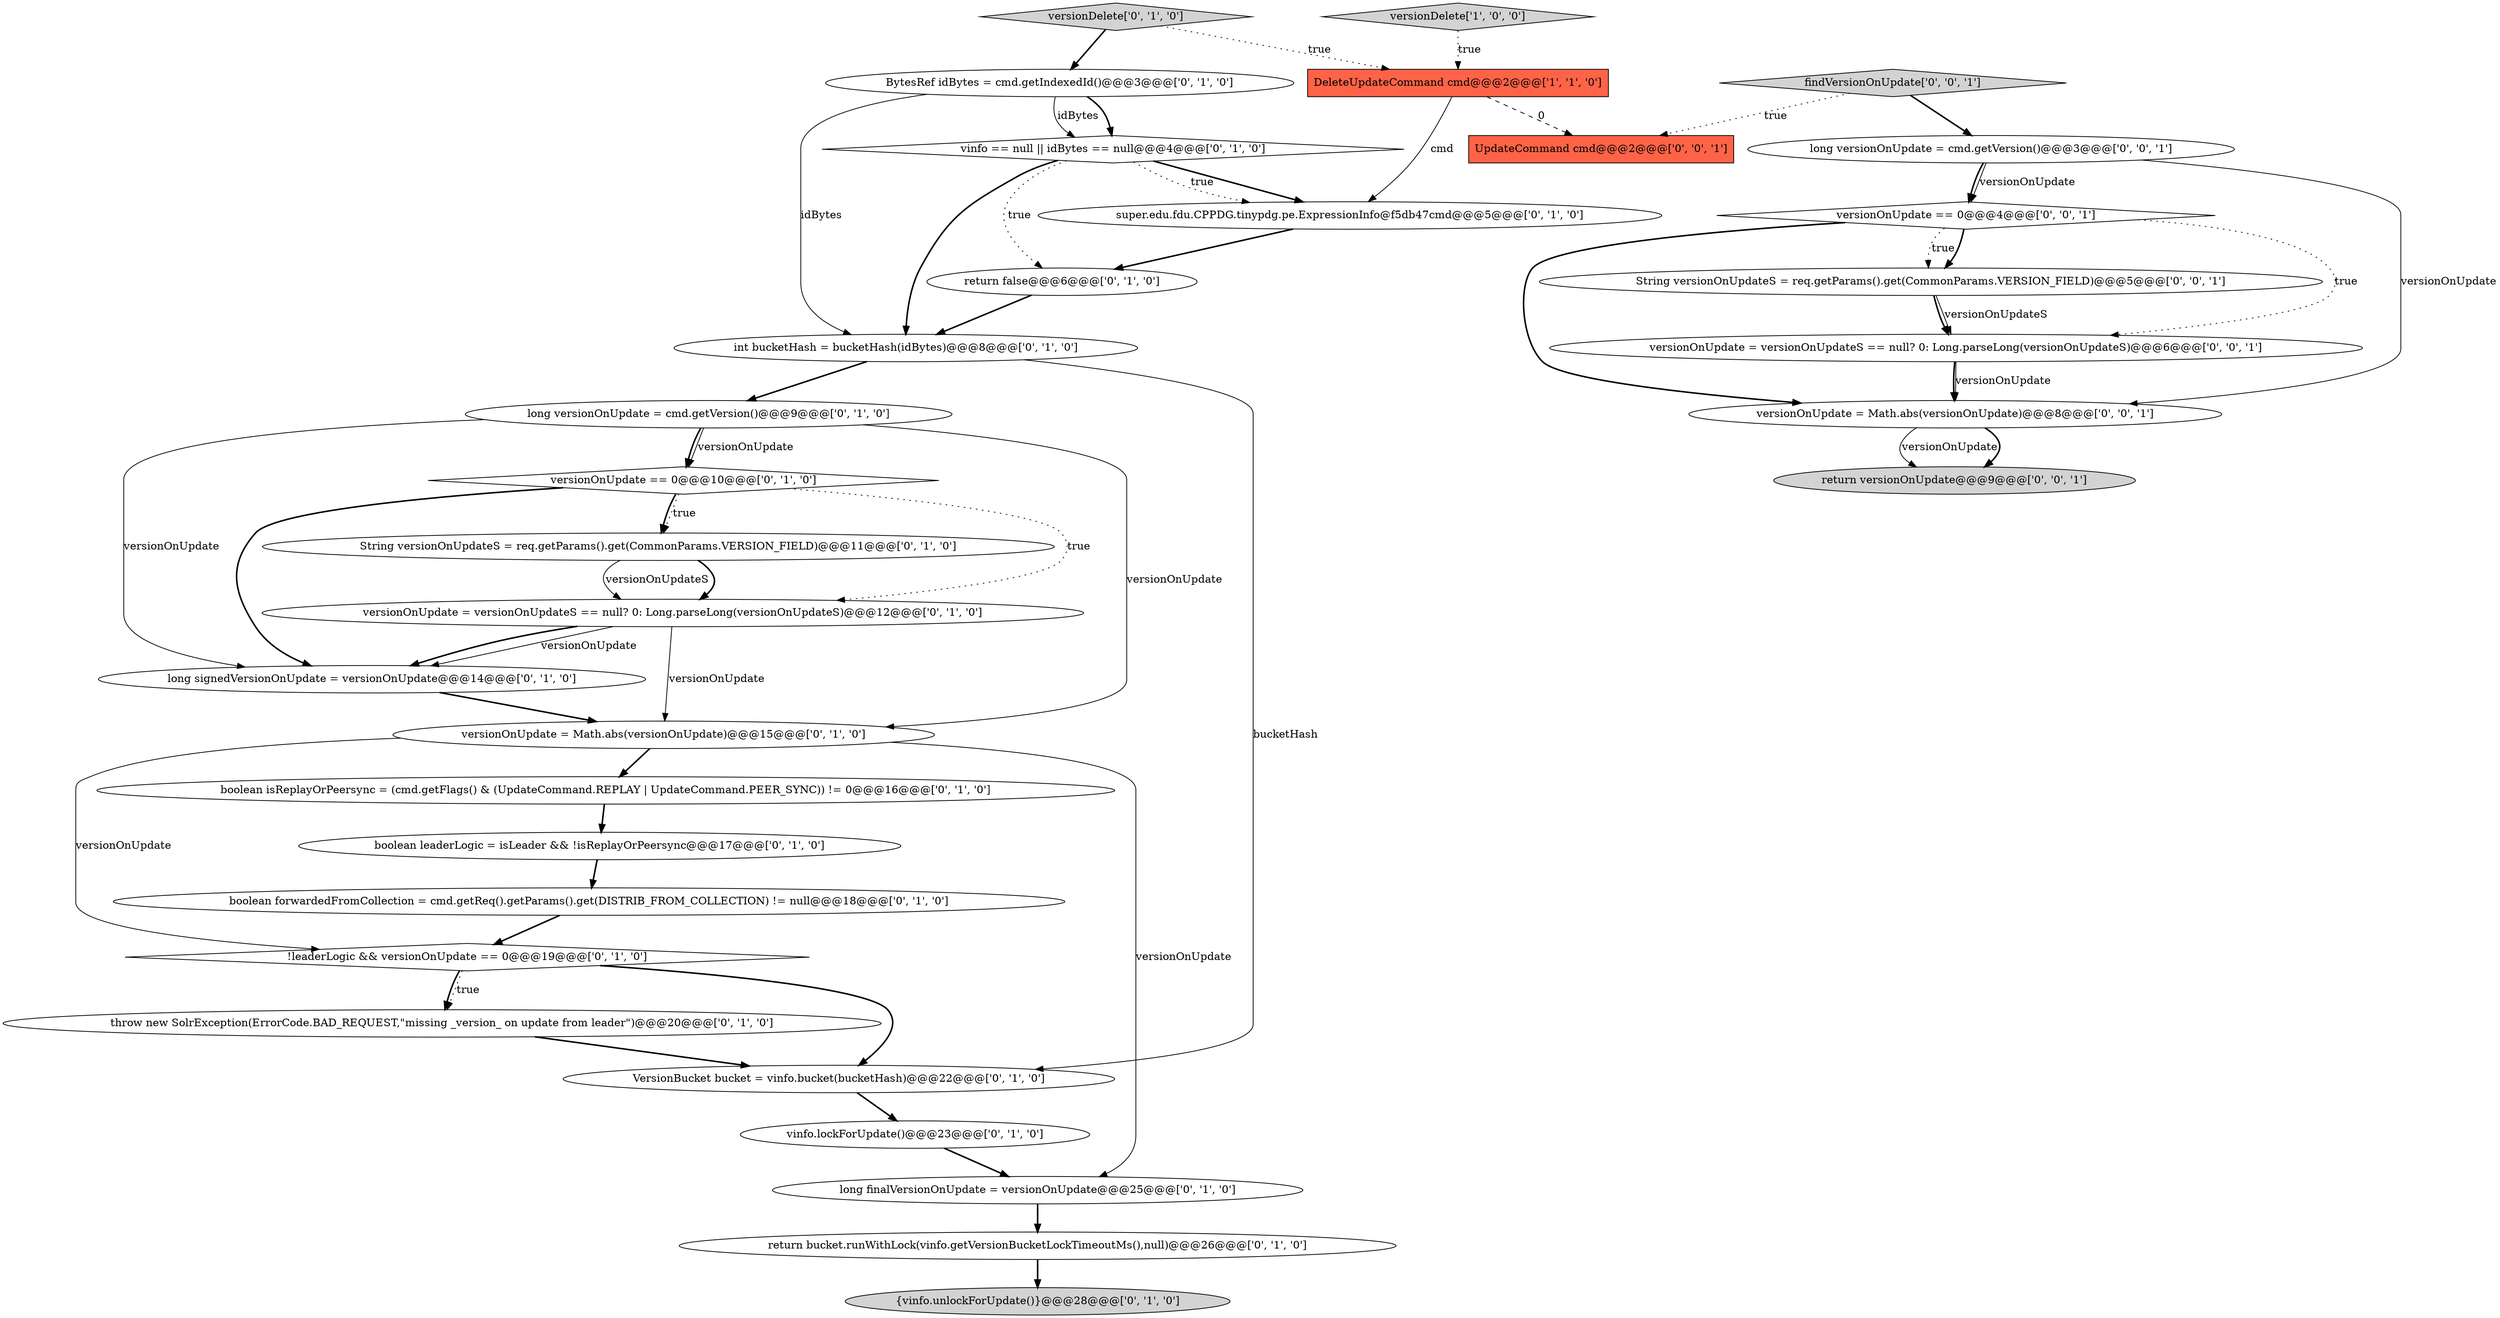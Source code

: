 digraph {
0 [style = filled, label = "DeleteUpdateCommand cmd@@@2@@@['1', '1', '0']", fillcolor = tomato, shape = box image = "AAA0AAABBB1BBB"];
3 [style = filled, label = "versionOnUpdate = Math.abs(versionOnUpdate)@@@15@@@['0', '1', '0']", fillcolor = white, shape = ellipse image = "AAA0AAABBB2BBB"];
14 [style = filled, label = "!leaderLogic && versionOnUpdate == 0@@@19@@@['0', '1', '0']", fillcolor = white, shape = diamond image = "AAA0AAABBB2BBB"];
25 [style = filled, label = "String versionOnUpdateS = req.getParams().get(CommonParams.VERSION_FIELD)@@@5@@@['0', '0', '1']", fillcolor = white, shape = ellipse image = "AAA0AAABBB3BBB"];
4 [style = filled, label = "boolean leaderLogic = isLeader && !isReplayOrPeersync@@@17@@@['0', '1', '0']", fillcolor = white, shape = ellipse image = "AAA0AAABBB2BBB"];
27 [style = filled, label = "long versionOnUpdate = cmd.getVersion()@@@3@@@['0', '0', '1']", fillcolor = white, shape = ellipse image = "AAA0AAABBB3BBB"];
19 [style = filled, label = "versionDelete['0', '1', '0']", fillcolor = lightgray, shape = diamond image = "AAA0AAABBB2BBB"];
28 [style = filled, label = "versionOnUpdate == 0@@@4@@@['0', '0', '1']", fillcolor = white, shape = diamond image = "AAA0AAABBB3BBB"];
11 [style = filled, label = "long versionOnUpdate = cmd.getVersion()@@@9@@@['0', '1', '0']", fillcolor = white, shape = ellipse image = "AAA0AAABBB2BBB"];
6 [style = filled, label = "boolean isReplayOrPeersync = (cmd.getFlags() & (UpdateCommand.REPLAY | UpdateCommand.PEER_SYNC)) != 0@@@16@@@['0', '1', '0']", fillcolor = white, shape = ellipse image = "AAA0AAABBB2BBB"];
12 [style = filled, label = "long finalVersionOnUpdate = versionOnUpdate@@@25@@@['0', '1', '0']", fillcolor = white, shape = ellipse image = "AAA1AAABBB2BBB"];
30 [style = filled, label = "versionOnUpdate = versionOnUpdateS == null? 0: Long.parseLong(versionOnUpdateS)@@@6@@@['0', '0', '1']", fillcolor = white, shape = ellipse image = "AAA0AAABBB3BBB"];
5 [style = filled, label = "{vinfo.unlockForUpdate()}@@@28@@@['0', '1', '0']", fillcolor = lightgray, shape = ellipse image = "AAA0AAABBB2BBB"];
24 [style = filled, label = "UpdateCommand cmd@@@2@@@['0', '0', '1']", fillcolor = tomato, shape = box image = "AAA0AAABBB3BBB"];
9 [style = filled, label = "boolean forwardedFromCollection = cmd.getReq().getParams().get(DISTRIB_FROM_COLLECTION) != null@@@18@@@['0', '1', '0']", fillcolor = white, shape = ellipse image = "AAA0AAABBB2BBB"];
1 [style = filled, label = "versionDelete['1', '0', '0']", fillcolor = lightgray, shape = diamond image = "AAA0AAABBB1BBB"];
2 [style = filled, label = "versionOnUpdate == 0@@@10@@@['0', '1', '0']", fillcolor = white, shape = diamond image = "AAA0AAABBB2BBB"];
26 [style = filled, label = "versionOnUpdate = Math.abs(versionOnUpdate)@@@8@@@['0', '0', '1']", fillcolor = white, shape = ellipse image = "AAA0AAABBB3BBB"];
18 [style = filled, label = "long signedVersionOnUpdate = versionOnUpdate@@@14@@@['0', '1', '0']", fillcolor = white, shape = ellipse image = "AAA0AAABBB2BBB"];
20 [style = filled, label = "BytesRef idBytes = cmd.getIndexedId()@@@3@@@['0', '1', '0']", fillcolor = white, shape = ellipse image = "AAA0AAABBB2BBB"];
21 [style = filled, label = "String versionOnUpdateS = req.getParams().get(CommonParams.VERSION_FIELD)@@@11@@@['0', '1', '0']", fillcolor = white, shape = ellipse image = "AAA0AAABBB2BBB"];
16 [style = filled, label = "super.edu.fdu.CPPDG.tinypdg.pe.ExpressionInfo@f5db47cmd@@@5@@@['0', '1', '0']", fillcolor = white, shape = ellipse image = "AAA0AAABBB2BBB"];
31 [style = filled, label = "findVersionOnUpdate['0', '0', '1']", fillcolor = lightgray, shape = diamond image = "AAA0AAABBB3BBB"];
23 [style = filled, label = "versionOnUpdate = versionOnUpdateS == null? 0: Long.parseLong(versionOnUpdateS)@@@12@@@['0', '1', '0']", fillcolor = white, shape = ellipse image = "AAA0AAABBB2BBB"];
8 [style = filled, label = "vinfo == null || idBytes == null@@@4@@@['0', '1', '0']", fillcolor = white, shape = diamond image = "AAA0AAABBB2BBB"];
10 [style = filled, label = "return bucket.runWithLock(vinfo.getVersionBucketLockTimeoutMs(),null)@@@26@@@['0', '1', '0']", fillcolor = white, shape = ellipse image = "AAA1AAABBB2BBB"];
15 [style = filled, label = "vinfo.lockForUpdate()@@@23@@@['0', '1', '0']", fillcolor = white, shape = ellipse image = "AAA0AAABBB2BBB"];
22 [style = filled, label = "int bucketHash = bucketHash(idBytes)@@@8@@@['0', '1', '0']", fillcolor = white, shape = ellipse image = "AAA0AAABBB2BBB"];
29 [style = filled, label = "return versionOnUpdate@@@9@@@['0', '0', '1']", fillcolor = lightgray, shape = ellipse image = "AAA0AAABBB3BBB"];
7 [style = filled, label = "throw new SolrException(ErrorCode.BAD_REQUEST,\"missing _version_ on update from leader\")@@@20@@@['0', '1', '0']", fillcolor = white, shape = ellipse image = "AAA0AAABBB2BBB"];
13 [style = filled, label = "return false@@@6@@@['0', '1', '0']", fillcolor = white, shape = ellipse image = "AAA0AAABBB2BBB"];
17 [style = filled, label = "VersionBucket bucket = vinfo.bucket(bucketHash)@@@22@@@['0', '1', '0']", fillcolor = white, shape = ellipse image = "AAA0AAABBB2BBB"];
8->16 [style = bold, label=""];
22->11 [style = bold, label=""];
2->23 [style = dotted, label="true"];
18->3 [style = bold, label=""];
19->0 [style = dotted, label="true"];
23->18 [style = solid, label="versionOnUpdate"];
27->26 [style = solid, label="versionOnUpdate"];
14->7 [style = bold, label=""];
14->17 [style = bold, label=""];
30->26 [style = bold, label=""];
8->16 [style = dotted, label="true"];
31->24 [style = dotted, label="true"];
6->4 [style = bold, label=""];
0->16 [style = solid, label="cmd"];
1->0 [style = dotted, label="true"];
27->28 [style = bold, label=""];
26->29 [style = solid, label="versionOnUpdate"];
20->22 [style = solid, label="idBytes"];
15->12 [style = bold, label=""];
19->20 [style = bold, label=""];
13->22 [style = bold, label=""];
28->26 [style = bold, label=""];
20->8 [style = bold, label=""];
0->24 [style = dashed, label="0"];
14->7 [style = dotted, label="true"];
11->2 [style = solid, label="versionOnUpdate"];
16->13 [style = bold, label=""];
27->28 [style = solid, label="versionOnUpdate"];
30->26 [style = solid, label="versionOnUpdate"];
28->30 [style = dotted, label="true"];
11->2 [style = bold, label=""];
2->21 [style = dotted, label="true"];
3->6 [style = bold, label=""];
22->17 [style = solid, label="bucketHash"];
3->12 [style = solid, label="versionOnUpdate"];
12->10 [style = bold, label=""];
11->3 [style = solid, label="versionOnUpdate"];
2->18 [style = bold, label=""];
28->25 [style = dotted, label="true"];
17->15 [style = bold, label=""];
4->9 [style = bold, label=""];
8->22 [style = bold, label=""];
9->14 [style = bold, label=""];
20->8 [style = solid, label="idBytes"];
11->18 [style = solid, label="versionOnUpdate"];
23->18 [style = bold, label=""];
7->17 [style = bold, label=""];
21->23 [style = bold, label=""];
3->14 [style = solid, label="versionOnUpdate"];
25->30 [style = bold, label=""];
25->30 [style = solid, label="versionOnUpdateS"];
26->29 [style = bold, label=""];
10->5 [style = bold, label=""];
2->21 [style = bold, label=""];
28->25 [style = bold, label=""];
23->3 [style = solid, label="versionOnUpdate"];
31->27 [style = bold, label=""];
21->23 [style = solid, label="versionOnUpdateS"];
8->13 [style = dotted, label="true"];
}
